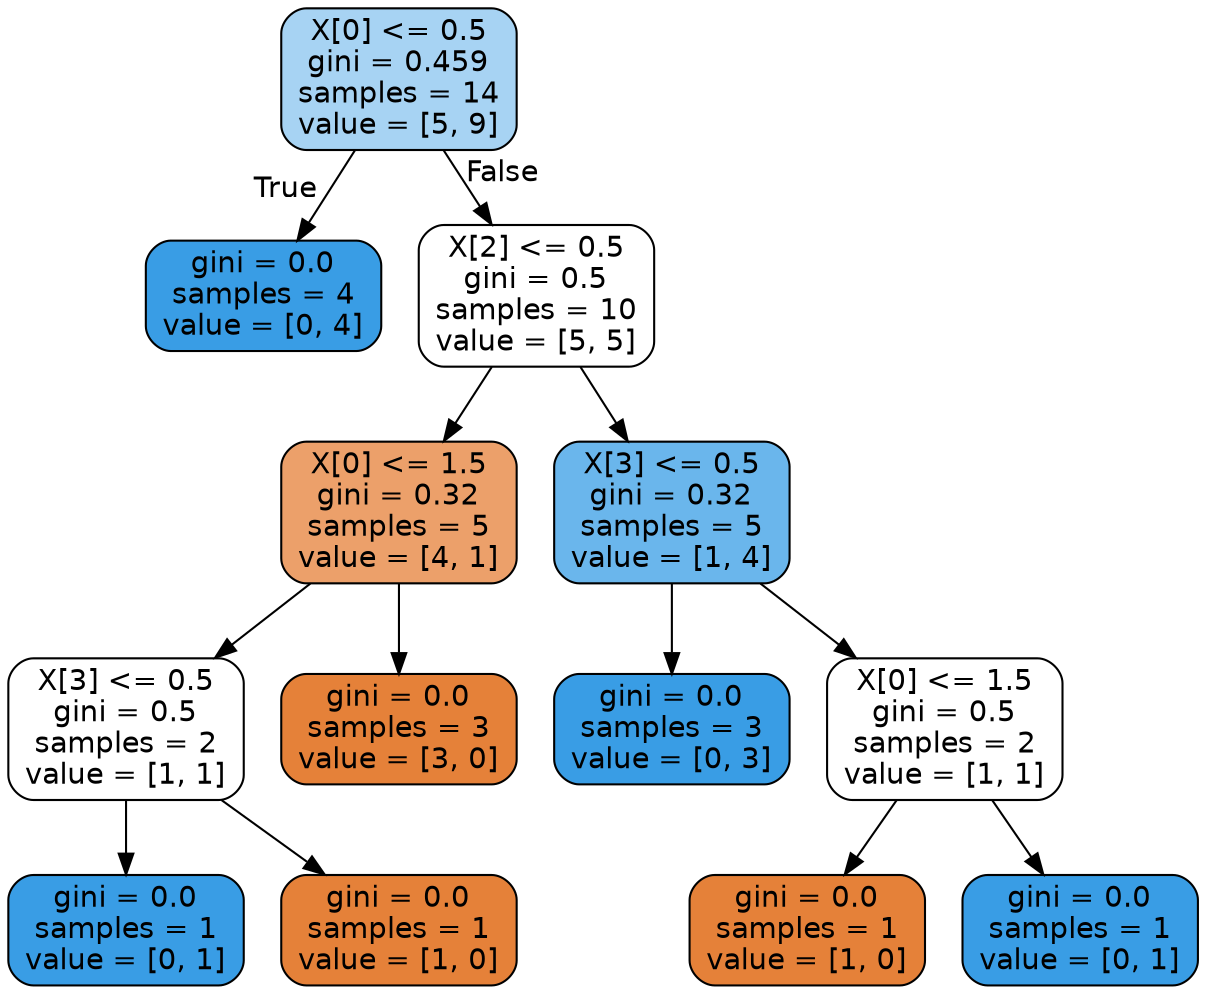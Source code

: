 digraph Tree {
node [shape=box, style="filled, rounded", color="black", fontname="helvetica"] ;
edge [fontname="helvetica"] ;
0 [label="X[0] <= 0.5\ngini = 0.459\nsamples = 14\nvalue = [5, 9]", fillcolor="#a7d3f3"] ;
1 [label="gini = 0.0\nsamples = 4\nvalue = [0, 4]", fillcolor="#399de5"] ;
0 -> 1 [labeldistance=2.5, labelangle=45, headlabel="True"] ;
2 [label="X[2] <= 0.5\ngini = 0.5\nsamples = 10\nvalue = [5, 5]", fillcolor="#ffffff"] ;
0 -> 2 [labeldistance=2.5, labelangle=-45, headlabel="False"] ;
3 [label="X[0] <= 1.5\ngini = 0.32\nsamples = 5\nvalue = [4, 1]", fillcolor="#eca06a"] ;
2 -> 3 ;
4 [label="X[3] <= 0.5\ngini = 0.5\nsamples = 2\nvalue = [1, 1]", fillcolor="#ffffff"] ;
3 -> 4 ;
5 [label="gini = 0.0\nsamples = 1\nvalue = [0, 1]", fillcolor="#399de5"] ;
4 -> 5 ;
6 [label="gini = 0.0\nsamples = 1\nvalue = [1, 0]", fillcolor="#e58139"] ;
4 -> 6 ;
7 [label="gini = 0.0\nsamples = 3\nvalue = [3, 0]", fillcolor="#e58139"] ;
3 -> 7 ;
8 [label="X[3] <= 0.5\ngini = 0.32\nsamples = 5\nvalue = [1, 4]", fillcolor="#6ab6ec"] ;
2 -> 8 ;
9 [label="gini = 0.0\nsamples = 3\nvalue = [0, 3]", fillcolor="#399de5"] ;
8 -> 9 ;
10 [label="X[0] <= 1.5\ngini = 0.5\nsamples = 2\nvalue = [1, 1]", fillcolor="#ffffff"] ;
8 -> 10 ;
11 [label="gini = 0.0\nsamples = 1\nvalue = [1, 0]", fillcolor="#e58139"] ;
10 -> 11 ;
12 [label="gini = 0.0\nsamples = 1\nvalue = [0, 1]", fillcolor="#399de5"] ;
10 -> 12 ;
}